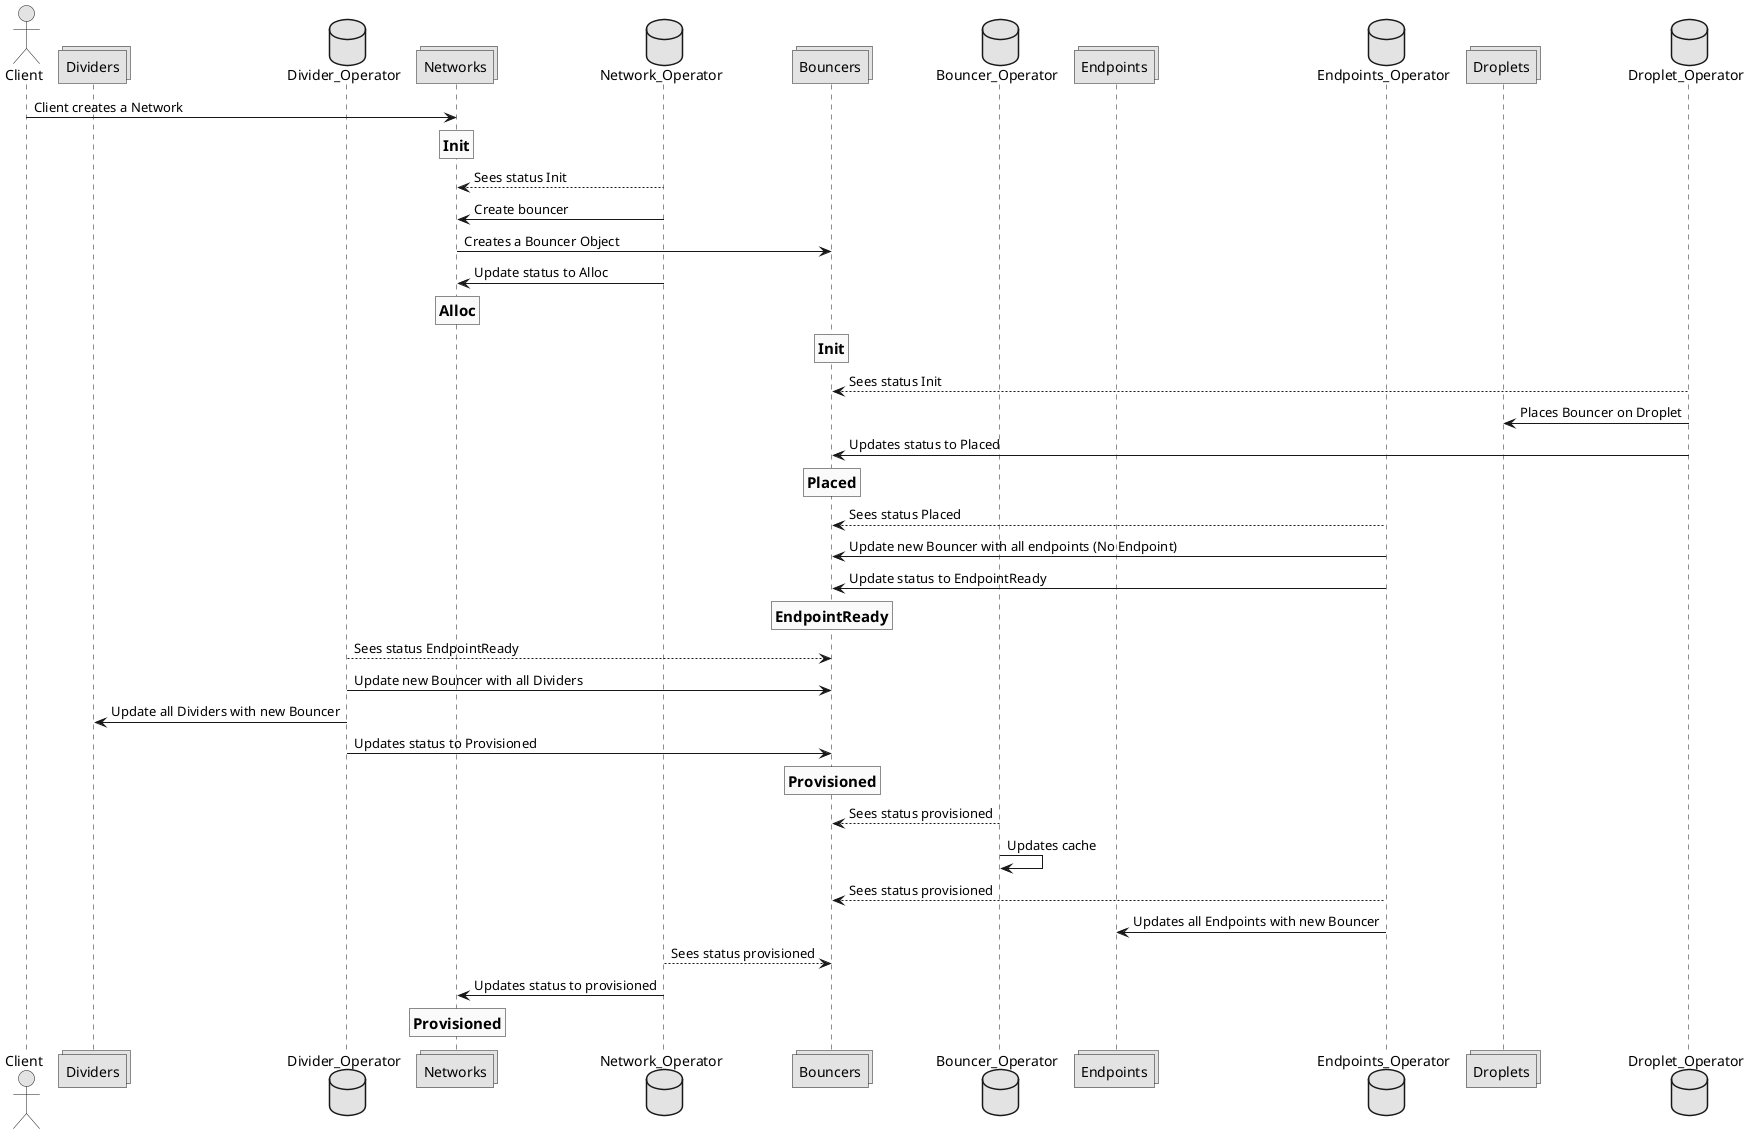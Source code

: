 @startuml

skinparam monochrome true

actor Client
collections Dividers
database Divider_Operator
collections Networks
database Network_Operator
collections Bouncers
database Bouncer_Operator
collections Endpoints
database Endpoints_Operator
collections Droplets
database Droplet_Operator

Client -> Networks: Client creates a Network
rnote over Networks: ==Init
Network_Operator --> Networks: Sees status Init
Network_Operator -> Networks: Create bouncer
Networks -> Bouncers: Creates a Bouncer Object
Network_Operator -> Networks: Update status to Alloc
rnote over Networks: ==Alloc
rnote over Bouncers: ==Init
Droplet_Operator --> Bouncers: Sees status Init
Droplet_Operator -> Droplets: Places Bouncer on Droplet
Droplet_Operator -> Bouncers: Updates status to Placed
rnote over Bouncers: ==Placed
Endpoints_Operator --> Bouncers: Sees status Placed
Endpoints_Operator -> Bouncers: Update new Bouncer with all endpoints (No Endpoint)
Endpoints_Operator -> Bouncers: Update status to EndpointReady
rnote over Bouncers: ==EndpointReady
Divider_Operator --> Bouncers: Sees status EndpointReady
Divider_Operator -> Bouncers: Update new Bouncer with all Dividers
Divider_Operator -> Dividers: Update all Dividers with new Bouncer
Divider_Operator -> Bouncers: Updates status to Provisioned
rnote over Bouncers: ==Provisioned
Bouncer_Operator --> Bouncers: Sees status provisioned
Bouncer_Operator -> Bouncer_Operator: Updates cache
Endpoints_Operator --> Bouncers: Sees status provisioned
Endpoints_Operator -> Endpoints: Updates all Endpoints with new Bouncer
Network_Operator --> Bouncers: Sees status provisioned
Network_Operator -> Networks: Updates status to provisioned
rnote over Networks: ==Provisioned
@enduml

